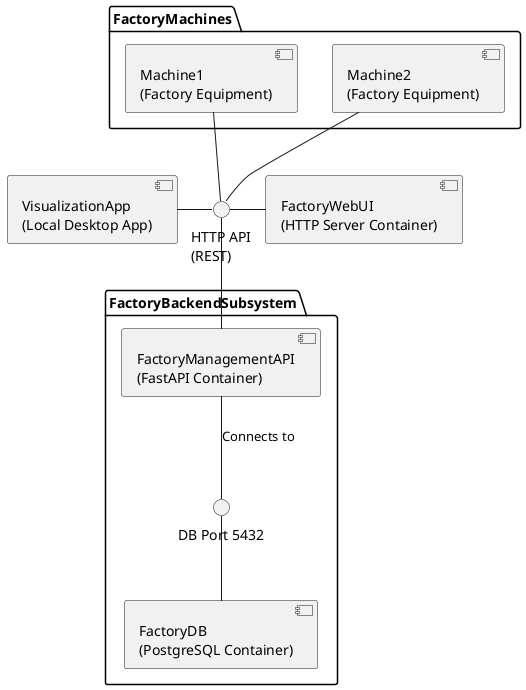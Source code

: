 @startuml
' Subsystem: Backend (API + DB)
package "FactoryBackendSubsystem" {
    component "FactoryManagementAPI\n(FastAPI Container)" as API
    component "FactoryDB\n(PostgreSQL Container)" as DB

    interface "DB Port 5432" as DBPortInternal
    API -- DBPortInternal : Connects to
    DBPortInternal -- DB
}

' Exposed HTTP Interface from API
interface "HTTP API\n(REST)" as HTTPAPI
API -up- HTTPAPI

' Subsystem: Factory machines
package "FactoryMachines" {
    component "Machine1\n(Factory Equipment)" as Machine1
    component "Machine2\n(Factory Equipment)" as Machine2

    Machine1 -d- HTTPAPI
    Machine2 -d- HTTPAPI
}


' External Clients
component "FactoryWebUI\n(HTTP Server Container)" as Frontend
component "VisualizationApp\n(Local Desktop App)" as Desktop


' All external clients use the same HTTP API
Frontend -left- HTTPAPI
Desktop -right- HTTPAPI
@enduml
